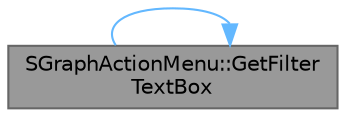 digraph "SGraphActionMenu::GetFilterTextBox"
{
 // INTERACTIVE_SVG=YES
 // LATEX_PDF_SIZE
  bgcolor="transparent";
  edge [fontname=Helvetica,fontsize=10,labelfontname=Helvetica,labelfontsize=10];
  node [fontname=Helvetica,fontsize=10,shape=box,height=0.2,width=0.4];
  rankdir="LR";
  Node1 [id="Node000001",label="SGraphActionMenu::GetFilter\lTextBox",height=0.2,width=0.4,color="gray40", fillcolor="grey60", style="filled", fontcolor="black",tooltip="Get filter text box widget."];
  Node1 -> Node1 [id="edge1_Node000001_Node000001",color="steelblue1",style="solid",tooltip=" "];
}
